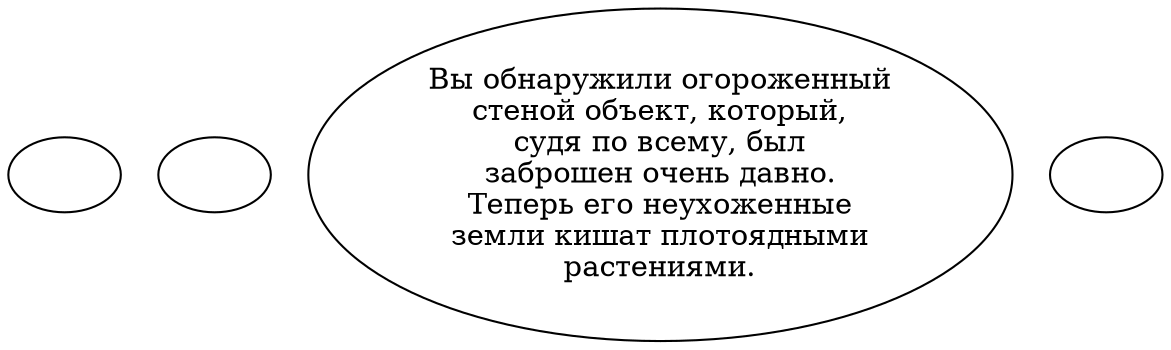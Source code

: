 digraph epa1 {
  "start" [style=filled       fillcolor="#FFFFFF"       color="#000000"]
  "start" [label=""]
  "map_exit_p_proc" [style=filled       fillcolor="#FFFFFF"       color="#000000"]
  "map_exit_p_proc" [label=""]
  "map_enter_p_proc" [style=filled       fillcolor="#FFFFFF"       color="#000000"]
  "map_enter_p_proc" [label="Вы обнаружили огороженный\nстеной объект, который,\nсудя по всему, был\nзаброшен очень давно.\nТеперь его неухоженные\nземли кишат плотоядными\nрастениями."]
  "map_update_p_proc" [style=filled       fillcolor="#FFFFFF"       color="#000000"]
  "map_update_p_proc" [label=""]
}